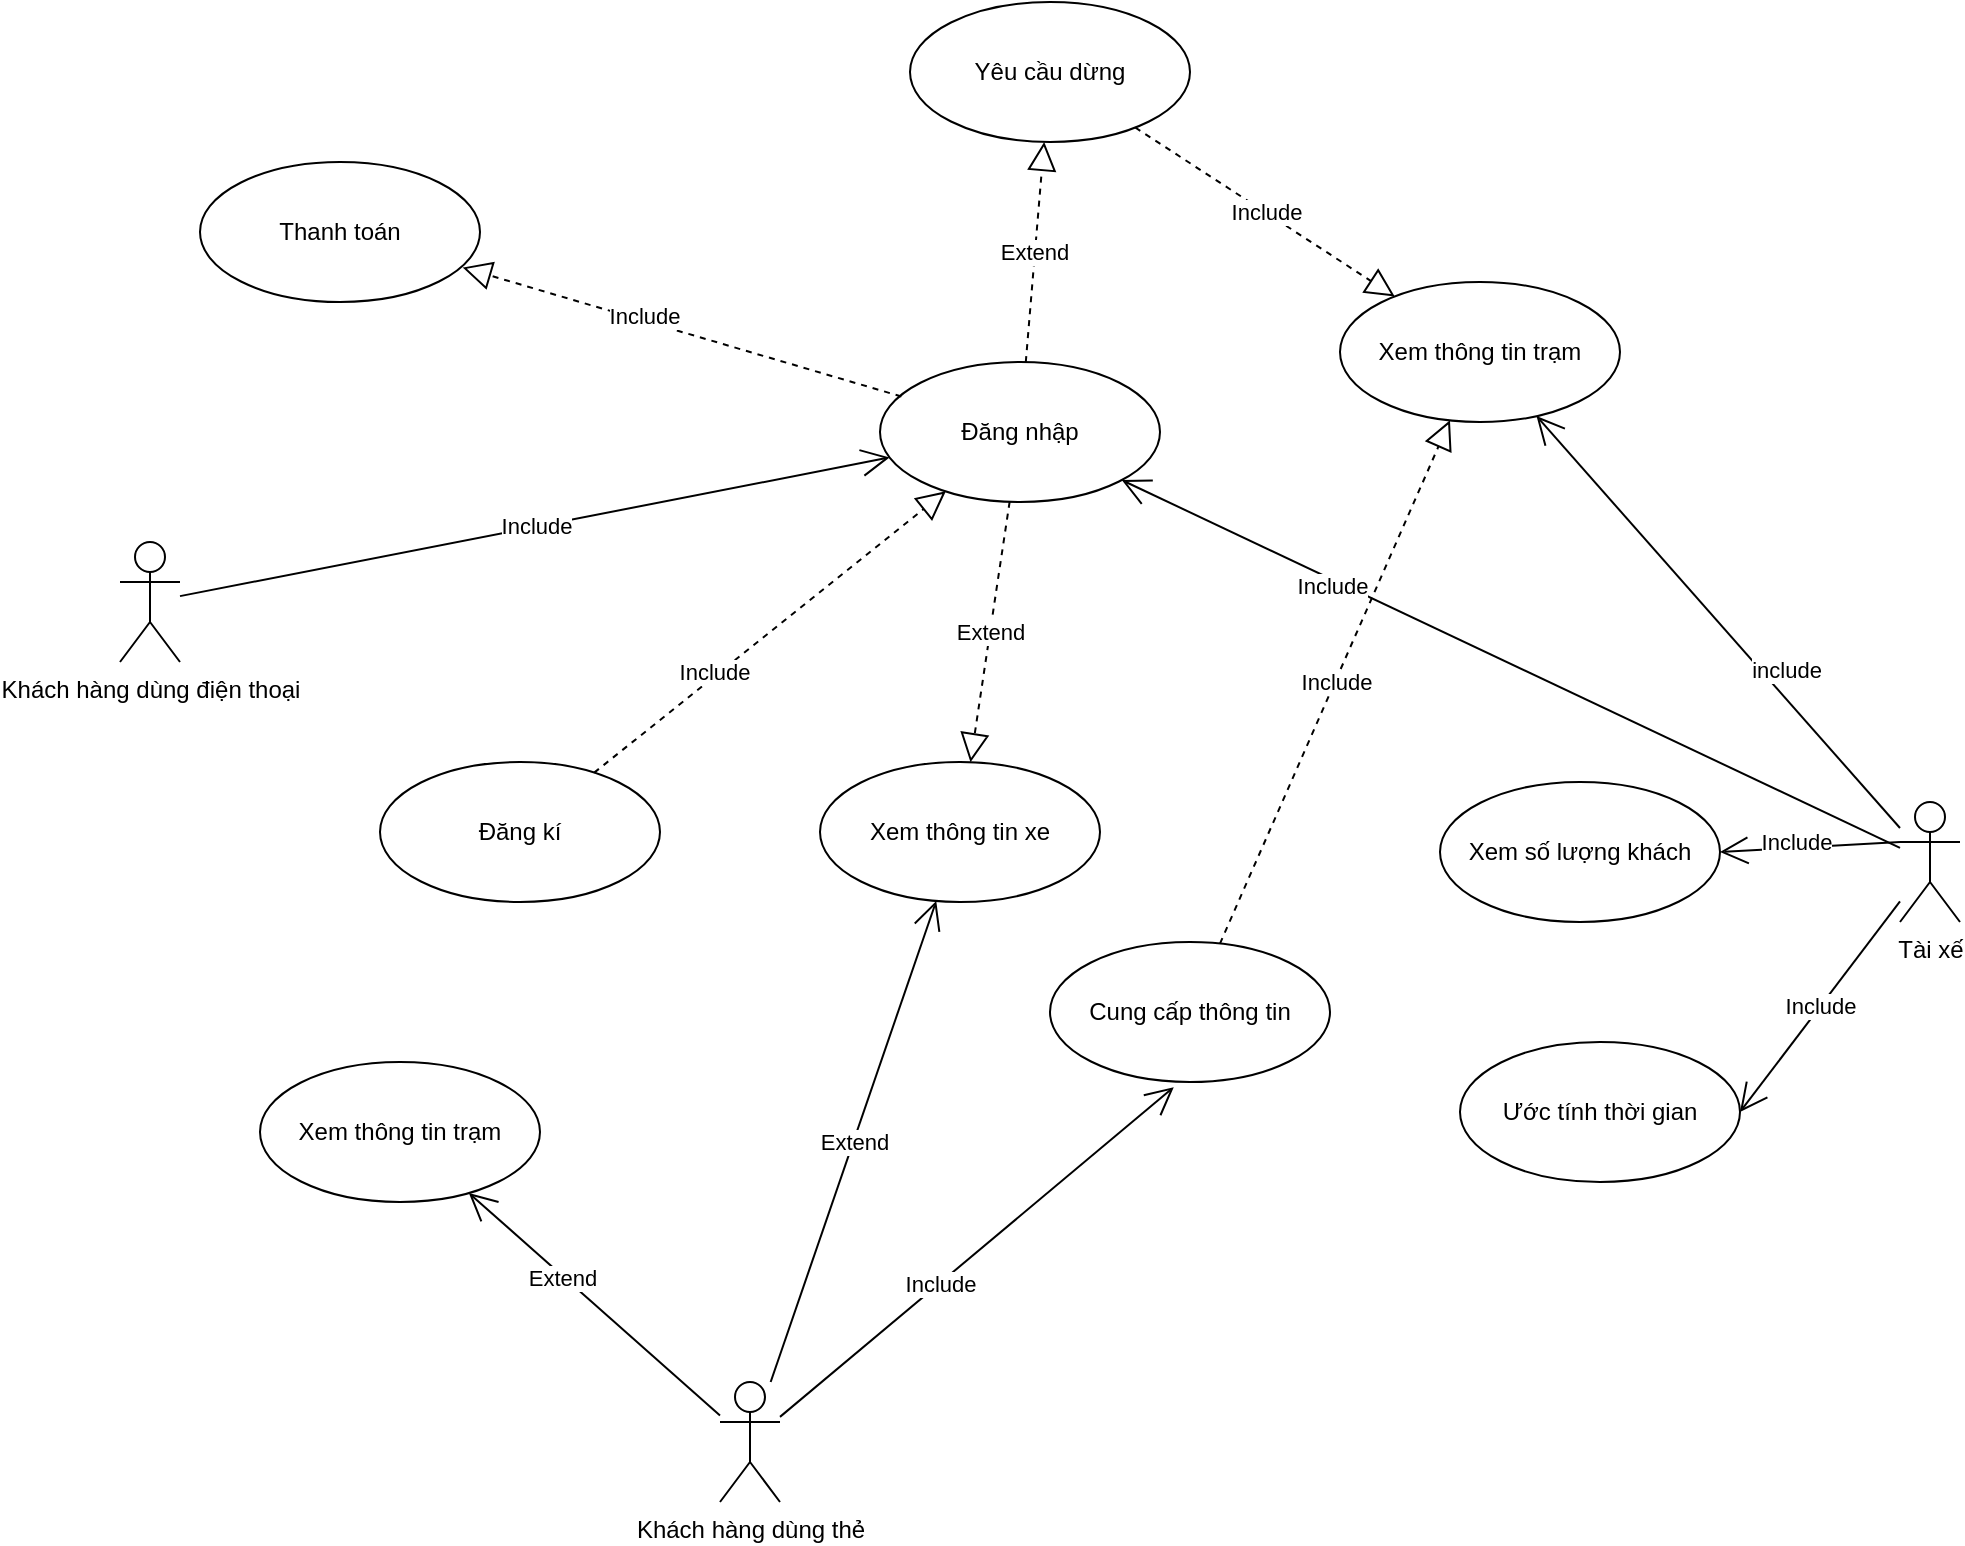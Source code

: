 <mxfile version="21.3.7" type="github">
  <diagram name="Page-1" id="jdtp-ecyoHfIVXIqH01B">
    <mxGraphModel dx="2463" dy="1776" grid="1" gridSize="10" guides="1" tooltips="1" connect="1" arrows="1" fold="1" page="1" pageScale="1" pageWidth="850" pageHeight="1100" math="0" shadow="0">
      <root>
        <mxCell id="0" />
        <mxCell id="1" parent="0" />
        <mxCell id="fv7q2Ok8pmcYLZYsiFjg-1" value="Khách hàng dùng điện thoại" style="shape=umlActor;verticalLabelPosition=bottom;verticalAlign=top;html=1;" vertex="1" parent="1">
          <mxGeometry x="-110" y="-30" width="30" height="60" as="geometry" />
        </mxCell>
        <mxCell id="fv7q2Ok8pmcYLZYsiFjg-2" value="Khách hàng dùng thẻ" style="shape=umlActor;verticalLabelPosition=bottom;verticalAlign=top;html=1;" vertex="1" parent="1">
          <mxGeometry x="190" y="390" width="30" height="60" as="geometry" />
        </mxCell>
        <mxCell id="fv7q2Ok8pmcYLZYsiFjg-3" value="Tài xế" style="shape=umlActor;verticalLabelPosition=bottom;verticalAlign=top;html=1;" vertex="1" parent="1">
          <mxGeometry x="780" y="100" width="30" height="60" as="geometry" />
        </mxCell>
        <mxCell id="fv7q2Ok8pmcYLZYsiFjg-5" value="Ước tính thời gian" style="ellipse;whiteSpace=wrap;html=1;" vertex="1" parent="1">
          <mxGeometry x="560" y="220" width="140" height="70" as="geometry" />
        </mxCell>
        <mxCell id="fv7q2Ok8pmcYLZYsiFjg-6" value="Xem số lượng khách" style="ellipse;whiteSpace=wrap;html=1;" vertex="1" parent="1">
          <mxGeometry x="550" y="90" width="140" height="70" as="geometry" />
        </mxCell>
        <mxCell id="fv7q2Ok8pmcYLZYsiFjg-7" value="Xem thông tin trạm" style="ellipse;whiteSpace=wrap;html=1;" vertex="1" parent="1">
          <mxGeometry x="500" y="-160" width="140" height="70" as="geometry" />
        </mxCell>
        <mxCell id="fv7q2Ok8pmcYLZYsiFjg-10" value="Include" style="endArrow=open;endFill=1;endSize=12;html=1;rounded=0;entryX=1;entryY=0.5;entryDx=0;entryDy=0;" edge="1" parent="1" source="fv7q2Ok8pmcYLZYsiFjg-3" target="fv7q2Ok8pmcYLZYsiFjg-5">
          <mxGeometry width="160" relative="1" as="geometry">
            <mxPoint x="750" y="110" as="sourcePoint" />
            <mxPoint x="790" y="220" as="targetPoint" />
          </mxGeometry>
        </mxCell>
        <mxCell id="fv7q2Ok8pmcYLZYsiFjg-11" value="" style="endArrow=open;endFill=1;endSize=12;html=1;rounded=0;entryX=1;entryY=0.5;entryDx=0;entryDy=0;exitX=0;exitY=0.333;exitDx=0;exitDy=0;exitPerimeter=0;" edge="1" parent="1" source="fv7q2Ok8pmcYLZYsiFjg-3" target="fv7q2Ok8pmcYLZYsiFjg-6">
          <mxGeometry width="160" relative="1" as="geometry">
            <mxPoint x="640" y="60" as="sourcePoint" />
            <mxPoint x="800" y="60" as="targetPoint" />
          </mxGeometry>
        </mxCell>
        <mxCell id="fv7q2Ok8pmcYLZYsiFjg-14" value="Include" style="edgeLabel;html=1;align=center;verticalAlign=middle;resizable=0;points=[];" vertex="1" connectable="0" parent="fv7q2Ok8pmcYLZYsiFjg-11">
          <mxGeometry x="0.156" y="-3" relative="1" as="geometry">
            <mxPoint as="offset" />
          </mxGeometry>
        </mxCell>
        <mxCell id="fv7q2Ok8pmcYLZYsiFjg-12" value="" style="endArrow=open;endFill=1;endSize=12;html=1;rounded=0;" edge="1" parent="1" source="fv7q2Ok8pmcYLZYsiFjg-3" target="fv7q2Ok8pmcYLZYsiFjg-7">
          <mxGeometry width="160" relative="1" as="geometry">
            <mxPoint x="780" y="90" as="sourcePoint" />
            <mxPoint x="790" y="-50" as="targetPoint" />
          </mxGeometry>
        </mxCell>
        <mxCell id="fv7q2Ok8pmcYLZYsiFjg-13" value="include" style="edgeLabel;html=1;align=center;verticalAlign=middle;resizable=0;points=[];" vertex="1" connectable="0" parent="fv7q2Ok8pmcYLZYsiFjg-12">
          <mxGeometry x="-0.536" y="4" relative="1" as="geometry">
            <mxPoint x="-12" y="-34" as="offset" />
          </mxGeometry>
        </mxCell>
        <mxCell id="fv7q2Ok8pmcYLZYsiFjg-16" value="Xem thông tin trạm" style="ellipse;whiteSpace=wrap;html=1;" vertex="1" parent="1">
          <mxGeometry x="-40" y="230" width="140" height="70" as="geometry" />
        </mxCell>
        <mxCell id="fv7q2Ok8pmcYLZYsiFjg-18" value="Cung cấp thông tin" style="ellipse;whiteSpace=wrap;html=1;" vertex="1" parent="1">
          <mxGeometry x="355" y="170" width="140" height="70" as="geometry" />
        </mxCell>
        <mxCell id="fv7q2Ok8pmcYLZYsiFjg-19" value="" style="endArrow=open;endFill=1;endSize=12;html=1;rounded=0;" edge="1" parent="1" source="fv7q2Ok8pmcYLZYsiFjg-2" target="fv7q2Ok8pmcYLZYsiFjg-16">
          <mxGeometry width="160" relative="1" as="geometry">
            <mxPoint x="-20" y="570" as="sourcePoint" />
            <mxPoint x="140" y="570" as="targetPoint" />
          </mxGeometry>
        </mxCell>
        <mxCell id="fv7q2Ok8pmcYLZYsiFjg-22" value="Extend" style="edgeLabel;html=1;align=center;verticalAlign=middle;resizable=0;points=[];" vertex="1" connectable="0" parent="fv7q2Ok8pmcYLZYsiFjg-19">
          <mxGeometry x="0.252" y="1" relative="1" as="geometry">
            <mxPoint as="offset" />
          </mxGeometry>
        </mxCell>
        <mxCell id="fv7q2Ok8pmcYLZYsiFjg-21" value="" style="endArrow=open;endFill=1;endSize=12;html=1;rounded=0;entryX=0.442;entryY=1.037;entryDx=0;entryDy=0;entryPerimeter=0;" edge="1" parent="1" source="fv7q2Ok8pmcYLZYsiFjg-2" target="fv7q2Ok8pmcYLZYsiFjg-18">
          <mxGeometry width="160" relative="1" as="geometry">
            <mxPoint x="210" y="560" as="sourcePoint" />
            <mxPoint x="370" y="560" as="targetPoint" />
          </mxGeometry>
        </mxCell>
        <mxCell id="fv7q2Ok8pmcYLZYsiFjg-23" value="Include" style="edgeLabel;html=1;align=center;verticalAlign=middle;resizable=0;points=[];" vertex="1" connectable="0" parent="fv7q2Ok8pmcYLZYsiFjg-21">
          <mxGeometry x="-0.185" relative="1" as="geometry">
            <mxPoint as="offset" />
          </mxGeometry>
        </mxCell>
        <mxCell id="fv7q2Ok8pmcYLZYsiFjg-24" value="Đăng nhập" style="ellipse;whiteSpace=wrap;html=1;" vertex="1" parent="1">
          <mxGeometry x="270" y="-120" width="140" height="70" as="geometry" />
        </mxCell>
        <mxCell id="fv7q2Ok8pmcYLZYsiFjg-25" value="Đăng kí" style="ellipse;whiteSpace=wrap;html=1;" vertex="1" parent="1">
          <mxGeometry x="20" y="80" width="140" height="70" as="geometry" />
        </mxCell>
        <mxCell id="fv7q2Ok8pmcYLZYsiFjg-26" value="Thanh toán" style="ellipse;whiteSpace=wrap;html=1;" vertex="1" parent="1">
          <mxGeometry x="-70" y="-220" width="140" height="70" as="geometry" />
        </mxCell>
        <mxCell id="fv7q2Ok8pmcYLZYsiFjg-28" value="Include" style="endArrow=open;endFill=1;endSize=12;html=1;rounded=0;" edge="1" parent="1" source="fv7q2Ok8pmcYLZYsiFjg-1" target="fv7q2Ok8pmcYLZYsiFjg-24">
          <mxGeometry width="160" relative="1" as="geometry">
            <mxPoint x="-190" y="-20" as="sourcePoint" />
            <mxPoint x="-30" y="-20" as="targetPoint" />
          </mxGeometry>
        </mxCell>
        <mxCell id="fv7q2Ok8pmcYLZYsiFjg-30" value="Yêu cầu dừng" style="ellipse;whiteSpace=wrap;html=1;" vertex="1" parent="1">
          <mxGeometry x="285" y="-300" width="140" height="70" as="geometry" />
        </mxCell>
        <mxCell id="fv7q2Ok8pmcYLZYsiFjg-32" value="" style="endArrow=block;dashed=1;endFill=0;endSize=12;html=1;rounded=0;" edge="1" parent="1" source="fv7q2Ok8pmcYLZYsiFjg-25" target="fv7q2Ok8pmcYLZYsiFjg-24">
          <mxGeometry width="160" relative="1" as="geometry">
            <mxPoint x="-50" y="80" as="sourcePoint" />
            <mxPoint x="110" y="80" as="targetPoint" />
          </mxGeometry>
        </mxCell>
        <mxCell id="fv7q2Ok8pmcYLZYsiFjg-33" value="Include" style="edgeLabel;html=1;align=center;verticalAlign=middle;resizable=0;points=[];" vertex="1" connectable="0" parent="fv7q2Ok8pmcYLZYsiFjg-32">
          <mxGeometry x="-0.313" y="2" relative="1" as="geometry">
            <mxPoint y="-1" as="offset" />
          </mxGeometry>
        </mxCell>
        <mxCell id="fv7q2Ok8pmcYLZYsiFjg-35" value="" style="endArrow=open;endFill=1;endSize=12;html=1;rounded=0;" edge="1" parent="1" source="fv7q2Ok8pmcYLZYsiFjg-3" target="fv7q2Ok8pmcYLZYsiFjg-24">
          <mxGeometry width="160" relative="1" as="geometry">
            <mxPoint x="500" y="-130" as="sourcePoint" />
            <mxPoint x="660" y="-130" as="targetPoint" />
          </mxGeometry>
        </mxCell>
        <mxCell id="fv7q2Ok8pmcYLZYsiFjg-36" value="Include" style="edgeLabel;html=1;align=center;verticalAlign=middle;resizable=0;points=[];" vertex="1" connectable="0" parent="fv7q2Ok8pmcYLZYsiFjg-35">
          <mxGeometry x="0.453" y="3" relative="1" as="geometry">
            <mxPoint as="offset" />
          </mxGeometry>
        </mxCell>
        <mxCell id="fv7q2Ok8pmcYLZYsiFjg-37" value="Extend" style="endArrow=block;dashed=1;endFill=0;endSize=12;html=1;rounded=0;" edge="1" parent="1" source="fv7q2Ok8pmcYLZYsiFjg-24" target="fv7q2Ok8pmcYLZYsiFjg-30">
          <mxGeometry width="160" relative="1" as="geometry">
            <mxPoint x="300" y="-160" as="sourcePoint" />
            <mxPoint x="460" y="-160" as="targetPoint" />
          </mxGeometry>
        </mxCell>
        <mxCell id="fv7q2Ok8pmcYLZYsiFjg-38" value="Include" style="endArrow=block;dashed=1;endFill=0;endSize=12;html=1;rounded=0;" edge="1" parent="1" source="fv7q2Ok8pmcYLZYsiFjg-30" target="fv7q2Ok8pmcYLZYsiFjg-7">
          <mxGeometry width="160" relative="1" as="geometry">
            <mxPoint x="310" y="-210" as="sourcePoint" />
            <mxPoint x="610" y="-150" as="targetPoint" />
          </mxGeometry>
        </mxCell>
        <mxCell id="fv7q2Ok8pmcYLZYsiFjg-41" value="" style="endArrow=block;dashed=1;endFill=0;endSize=12;html=1;rounded=0;" edge="1" parent="1">
          <mxGeometry width="160" relative="1" as="geometry">
            <mxPoint x="280.676" y="-102.756" as="sourcePoint" />
            <mxPoint x="61.335" y="-167.254" as="targetPoint" />
          </mxGeometry>
        </mxCell>
        <mxCell id="fv7q2Ok8pmcYLZYsiFjg-42" value="Include" style="edgeLabel;html=1;align=center;verticalAlign=middle;resizable=0;points=[];" vertex="1" connectable="0" parent="fv7q2Ok8pmcYLZYsiFjg-41">
          <mxGeometry x="0.181" y="-2" relative="1" as="geometry">
            <mxPoint as="offset" />
          </mxGeometry>
        </mxCell>
        <mxCell id="fv7q2Ok8pmcYLZYsiFjg-43" value="Include" style="endArrow=block;dashed=1;endFill=0;endSize=12;html=1;rounded=0;" edge="1" parent="1" source="fv7q2Ok8pmcYLZYsiFjg-18" target="fv7q2Ok8pmcYLZYsiFjg-7">
          <mxGeometry width="160" relative="1" as="geometry">
            <mxPoint x="250" y="170" as="sourcePoint" />
            <mxPoint x="410" y="170" as="targetPoint" />
          </mxGeometry>
        </mxCell>
        <mxCell id="fv7q2Ok8pmcYLZYsiFjg-47" value="Xem thông tin xe" style="ellipse;whiteSpace=wrap;html=1;" vertex="1" parent="1">
          <mxGeometry x="240" y="80" width="140" height="70" as="geometry" />
        </mxCell>
        <mxCell id="fv7q2Ok8pmcYLZYsiFjg-48" value="Extend" style="endArrow=open;endFill=1;endSize=12;html=1;rounded=0;" edge="1" source="fv7q2Ok8pmcYLZYsiFjg-2" target="fv7q2Ok8pmcYLZYsiFjg-47" parent="1">
          <mxGeometry width="160" relative="1" as="geometry">
            <mxPoint x="319.62" y="500" as="sourcePoint" />
            <mxPoint x="290" y="500" as="targetPoint" />
          </mxGeometry>
        </mxCell>
        <mxCell id="fv7q2Ok8pmcYLZYsiFjg-50" value="Extend" style="endArrow=block;dashed=1;endFill=0;endSize=12;html=1;rounded=0;" edge="1" parent="1" source="fv7q2Ok8pmcYLZYsiFjg-24" target="fv7q2Ok8pmcYLZYsiFjg-47">
          <mxGeometry width="160" relative="1" as="geometry">
            <mxPoint x="320" y="-20" as="sourcePoint" />
            <mxPoint x="480" y="-20" as="targetPoint" />
          </mxGeometry>
        </mxCell>
      </root>
    </mxGraphModel>
  </diagram>
</mxfile>
